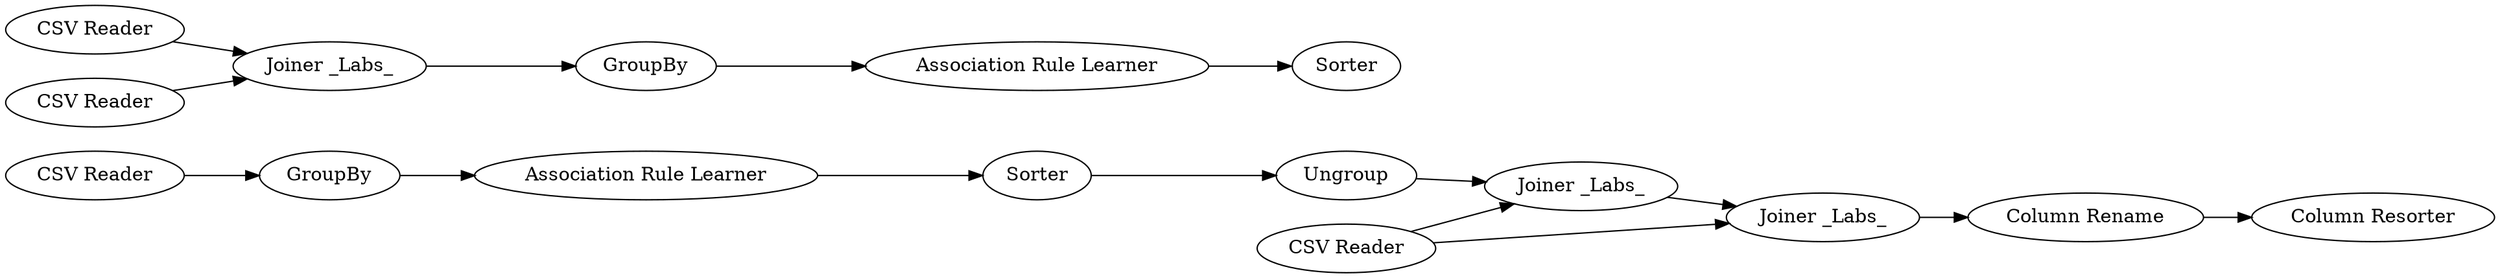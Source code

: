 digraph {
	20 -> 21
	12 -> 13
	31 -> 21
	29 -> 28
	32 -> 3
	10 -> 20
	5 -> 10
	25 -> 27
	27 -> 29
	24 -> 5
	26 -> 27
	31 -> 20
	21 -> 12
	28 -> 30
	3 -> 24
	5 [label=Sorter]
	24 [label="Association Rule Learner"]
	27 [label="Joiner _Labs_"]
	32 [label="CSV Reader"]
	20 [label="Joiner _Labs_"]
	13 [label="Column Resorter"]
	29 [label=GroupBy]
	28 [label="Association Rule Learner"]
	31 [label="CSV Reader"]
	21 [label="Joiner _Labs_"]
	26 [label="CSV Reader"]
	25 [label="CSV Reader"]
	12 [label="Column Rename"]
	30 [label=Sorter]
	3 [label=GroupBy]
	10 [label=Ungroup]
	rankdir=LR
}
